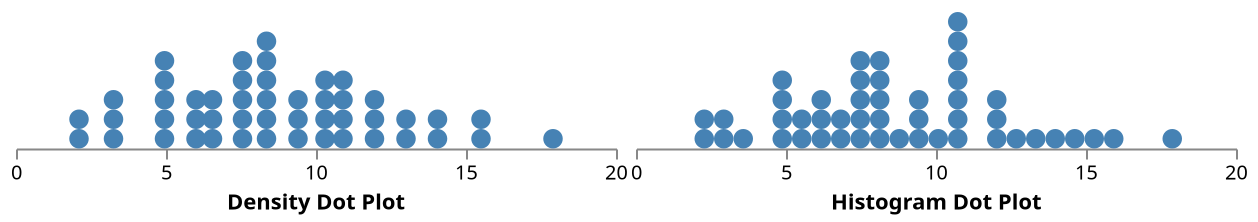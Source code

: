 {
  "$schema": "https://vega.github.io/schema/vega/v6.json",
  "width": 300,
  "padding": 5,

  "signals": [
    {
      "name": "step", "value": 0.65,
      "bind": {"input": "range", "min": 0.1, "max": 2, "step": 0.01}
    },
    {
      "name": "offset", "value": "zero",
      "bind": {"input": "radio", "options": ["zero", "center"]}
    },
    {
      "name": "smooth", "value": true,
      "bind": {"input": "checkbox"}
    },
    {"name": "size", "update": "scale('x', step) - scale('x', 0)"},
    {"name": "area", "update": "size * size"},
    {"name": "ddh", "update": "(span(ddext) + 1) * size"},
    {"name": "hdh", "update": "(span(hdext) + 1) * size"},
    {"name": "height", "update": "max(ddh, hdh)"}
  ],

  "data": [
    {
      "name": "points",
      "values": [
        6.3, 2.1, 9.1, 15.8, 5.2, 10.9, 8.3, 11.0, 3.2, 7.6, 6.3, 8.6, 6.6,
        9.5, 4.8, 12.0, 3.3, 11.0, 4.7, 10.4, 7.4, 2.1, 7.7, 17.9, 6.1, 8.2,
        8.4, 11.9, 10.8, 13.8, 14.3, 15.2, 10.0, 11.9, 6.5, 7.5, 10.6, 7.4,
        8.4, 5.7, 4.9, 3.2, 8.1, 11.0, 4.9, 13.2, 9.7, 12.8
      ],
      "transform": [
        {
          "type": "dotbin",
          "field": "data",
          "smooth": {"signal": "smooth"},
          "step": {"signal": "step"}
        },
        {
          "type": "stack",
          "groupby": ["bin"],
          "offset": {"signal": "offset"},
          "as": ["d0", "d1"]
        },
        {
          "type": "extent",
          "field": "d1",
          "signal": "ddext"
        },
        {
          "type": "extent",
          "field": "data",
          "signal": "ext"
        },
        {
          "type": "bin",
          "field": "data",
          "step": {"signal": "step"},
          "extent": {"signal": "ext"}
        },
        {
          "type": "stack",
          "offset": {"signal": "offset"},
          "groupby": ["bin0"]
        },
        {
          "type": "extent",
          "field": "y0",
          "signal": "hdext"
        }
      ]
    }
  ],

  "scales": [
    {
      "name": "x",
      "domain": [0, 20],
      "range": "width"
    },
    {
      "name": "ddy",
      "domain": {"signal": "[0, ddh / size]"},
      "range": {"signal": "[height, height - ddh]"}
    },
    {
      "name": "hdy",
      "domain": {"signal": "[0, hdh / size]"},
      "range": {"signal": "[height, height - hdh]"}
    }
  ],

  "marks": [
    {
      "type": "group",
      "encode": {
        "update": {
          "width": {"signal": "width"},
          "height": {"signal": "height"}
        }
      },
      "axes": [
        {"scale": "x", "orient": "bottom", "tickCount": 5, "title": "Density Dot Plot"}
      ],
      "marks": [
        {
          "type": "symbol",
          "from": {"data": "points"},
          "encode": {
            "update": {
              "x": {"scale": "x", "field": "bin"},
              "y": {"scale": "ddy", "signal": "datum.d0 + 0.5"},
              "size": {"signal": "area"},
              "fill": {"value": "steelblue"}
            }
          }
        }
      ]
    },
    {
      "type": "group",
      "encode": {
        "update": {
          "x": {"signal": "width + 10"},
          "width": {"signal": "width"},
          "height": {"signal": "height"}
        }
      },
      "axes": [
        {"scale": "x", "orient": "bottom", "tickCount": 5, "title": "Histogram Dot Plot"}
      ],
      "marks": [
        {
          "type": "symbol",
          "from": {"data": "points"},
          "encode": {
            "update": {
              "x": {"scale": "x", "signal": "(datum.bin0 + datum.bin1) / 2"},
              "y": {"scale": "hdy", "signal": "datum.y0 + 0.5"},
              "size": {"signal": "area"},
              "fill": {"value": "steelblue"}
            }
          }
        }
      ]
    }
  ]
}
